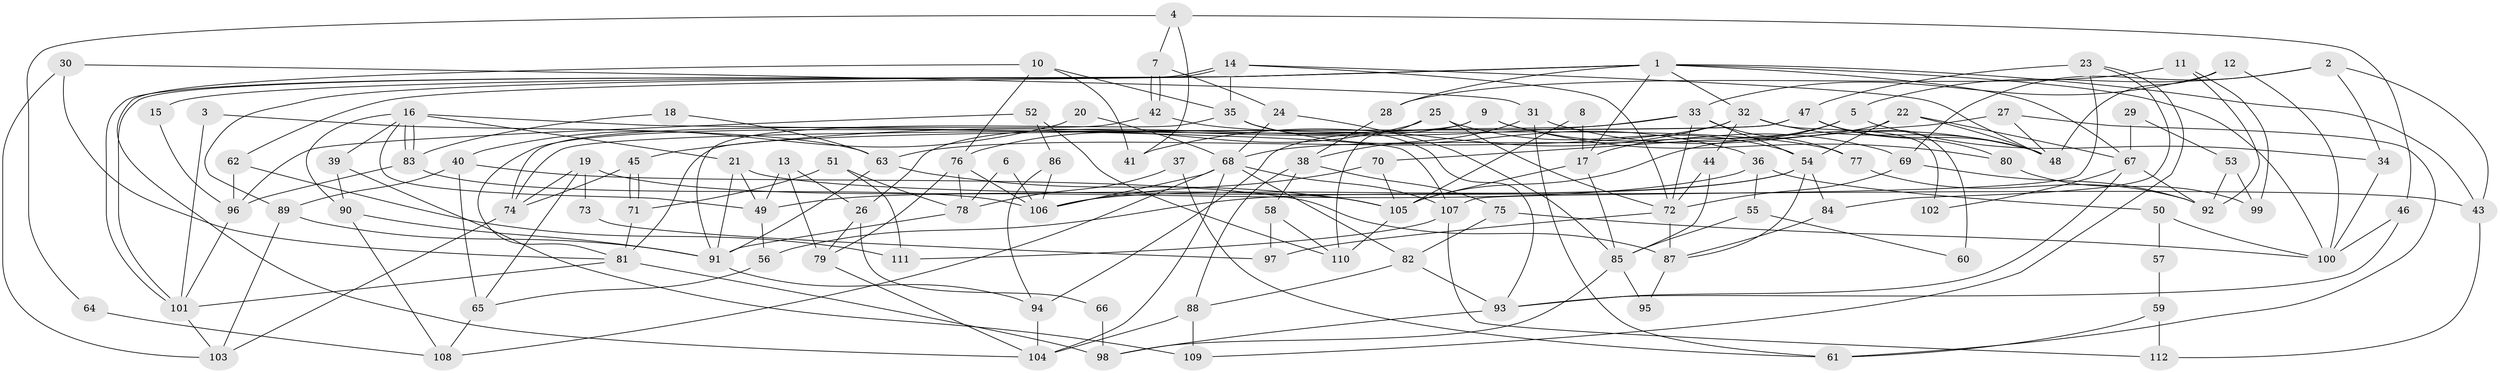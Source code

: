 // Generated by graph-tools (version 1.1) at 2025/26/03/09/25 03:26:13]
// undirected, 112 vertices, 224 edges
graph export_dot {
graph [start="1"]
  node [color=gray90,style=filled];
  1;
  2;
  3;
  4;
  5;
  6;
  7;
  8;
  9;
  10;
  11;
  12;
  13;
  14;
  15;
  16;
  17;
  18;
  19;
  20;
  21;
  22;
  23;
  24;
  25;
  26;
  27;
  28;
  29;
  30;
  31;
  32;
  33;
  34;
  35;
  36;
  37;
  38;
  39;
  40;
  41;
  42;
  43;
  44;
  45;
  46;
  47;
  48;
  49;
  50;
  51;
  52;
  53;
  54;
  55;
  56;
  57;
  58;
  59;
  60;
  61;
  62;
  63;
  64;
  65;
  66;
  67;
  68;
  69;
  70;
  71;
  72;
  73;
  74;
  75;
  76;
  77;
  78;
  79;
  80;
  81;
  82;
  83;
  84;
  85;
  86;
  87;
  88;
  89;
  90;
  91;
  92;
  93;
  94;
  95;
  96;
  97;
  98;
  99;
  100;
  101;
  102;
  103;
  104;
  105;
  106;
  107;
  108;
  109;
  110;
  111;
  112;
  1 -- 89;
  1 -- 67;
  1 -- 15;
  1 -- 17;
  1 -- 28;
  1 -- 32;
  1 -- 43;
  1 -- 62;
  1 -- 100;
  2 -- 43;
  2 -- 69;
  2 -- 5;
  2 -- 34;
  3 -- 101;
  3 -- 63;
  4 -- 41;
  4 -- 46;
  4 -- 7;
  4 -- 64;
  5 -- 17;
  5 -- 34;
  5 -- 105;
  6 -- 106;
  6 -- 78;
  7 -- 42;
  7 -- 42;
  7 -- 24;
  8 -- 17;
  8 -- 105;
  9 -- 81;
  9 -- 69;
  9 -- 26;
  9 -- 80;
  10 -- 104;
  10 -- 35;
  10 -- 41;
  10 -- 76;
  11 -- 92;
  11 -- 28;
  11 -- 99;
  12 -- 100;
  12 -- 33;
  12 -- 48;
  13 -- 26;
  13 -- 49;
  13 -- 79;
  14 -- 48;
  14 -- 101;
  14 -- 101;
  14 -- 35;
  14 -- 72;
  15 -- 96;
  16 -- 83;
  16 -- 83;
  16 -- 90;
  16 -- 21;
  16 -- 39;
  16 -- 49;
  16 -- 107;
  17 -- 105;
  17 -- 85;
  18 -- 63;
  18 -- 83;
  19 -- 105;
  19 -- 74;
  19 -- 65;
  19 -- 73;
  20 -- 68;
  20 -- 40;
  21 -- 49;
  21 -- 43;
  21 -- 91;
  22 -- 48;
  22 -- 54;
  22 -- 67;
  22 -- 68;
  23 -- 47;
  23 -- 107;
  23 -- 84;
  23 -- 109;
  24 -- 68;
  24 -- 85;
  25 -- 72;
  25 -- 54;
  25 -- 76;
  25 -- 110;
  26 -- 79;
  26 -- 66;
  27 -- 70;
  27 -- 48;
  27 -- 61;
  28 -- 38;
  29 -- 53;
  29 -- 67;
  30 -- 31;
  30 -- 103;
  30 -- 81;
  31 -- 38;
  31 -- 48;
  31 -- 61;
  32 -- 44;
  32 -- 41;
  32 -- 48;
  32 -- 63;
  32 -- 102;
  33 -- 54;
  33 -- 94;
  33 -- 45;
  33 -- 72;
  33 -- 77;
  34 -- 100;
  35 -- 91;
  35 -- 36;
  35 -- 93;
  36 -- 49;
  36 -- 50;
  36 -- 55;
  37 -- 61;
  37 -- 78;
  38 -- 75;
  38 -- 88;
  38 -- 58;
  39 -- 109;
  39 -- 90;
  40 -- 65;
  40 -- 87;
  40 -- 89;
  42 -- 74;
  42 -- 77;
  43 -- 112;
  44 -- 85;
  44 -- 72;
  45 -- 71;
  45 -- 71;
  45 -- 74;
  46 -- 100;
  46 -- 93;
  47 -- 81;
  47 -- 48;
  47 -- 60;
  47 -- 74;
  47 -- 80;
  49 -- 56;
  50 -- 100;
  50 -- 57;
  51 -- 111;
  51 -- 71;
  51 -- 78;
  52 -- 96;
  52 -- 110;
  52 -- 86;
  53 -- 92;
  53 -- 99;
  54 -- 106;
  54 -- 84;
  54 -- 56;
  54 -- 87;
  55 -- 85;
  55 -- 60;
  56 -- 65;
  57 -- 59;
  58 -- 110;
  58 -- 97;
  59 -- 112;
  59 -- 61;
  62 -- 96;
  62 -- 111;
  63 -- 91;
  63 -- 105;
  64 -- 108;
  65 -- 108;
  66 -- 98;
  67 -- 93;
  67 -- 92;
  67 -- 102;
  68 -- 104;
  68 -- 82;
  68 -- 106;
  68 -- 107;
  68 -- 108;
  69 -- 92;
  69 -- 72;
  70 -- 106;
  70 -- 105;
  71 -- 81;
  72 -- 87;
  72 -- 97;
  73 -- 97;
  74 -- 103;
  75 -- 82;
  75 -- 100;
  76 -- 78;
  76 -- 79;
  76 -- 106;
  77 -- 92;
  78 -- 91;
  79 -- 104;
  80 -- 99;
  81 -- 101;
  81 -- 98;
  82 -- 93;
  82 -- 88;
  83 -- 106;
  83 -- 96;
  84 -- 87;
  85 -- 95;
  85 -- 98;
  86 -- 106;
  86 -- 94;
  87 -- 95;
  88 -- 104;
  88 -- 109;
  89 -- 91;
  89 -- 103;
  90 -- 91;
  90 -- 108;
  91 -- 94;
  93 -- 98;
  94 -- 104;
  96 -- 101;
  101 -- 103;
  105 -- 110;
  107 -- 111;
  107 -- 112;
}
